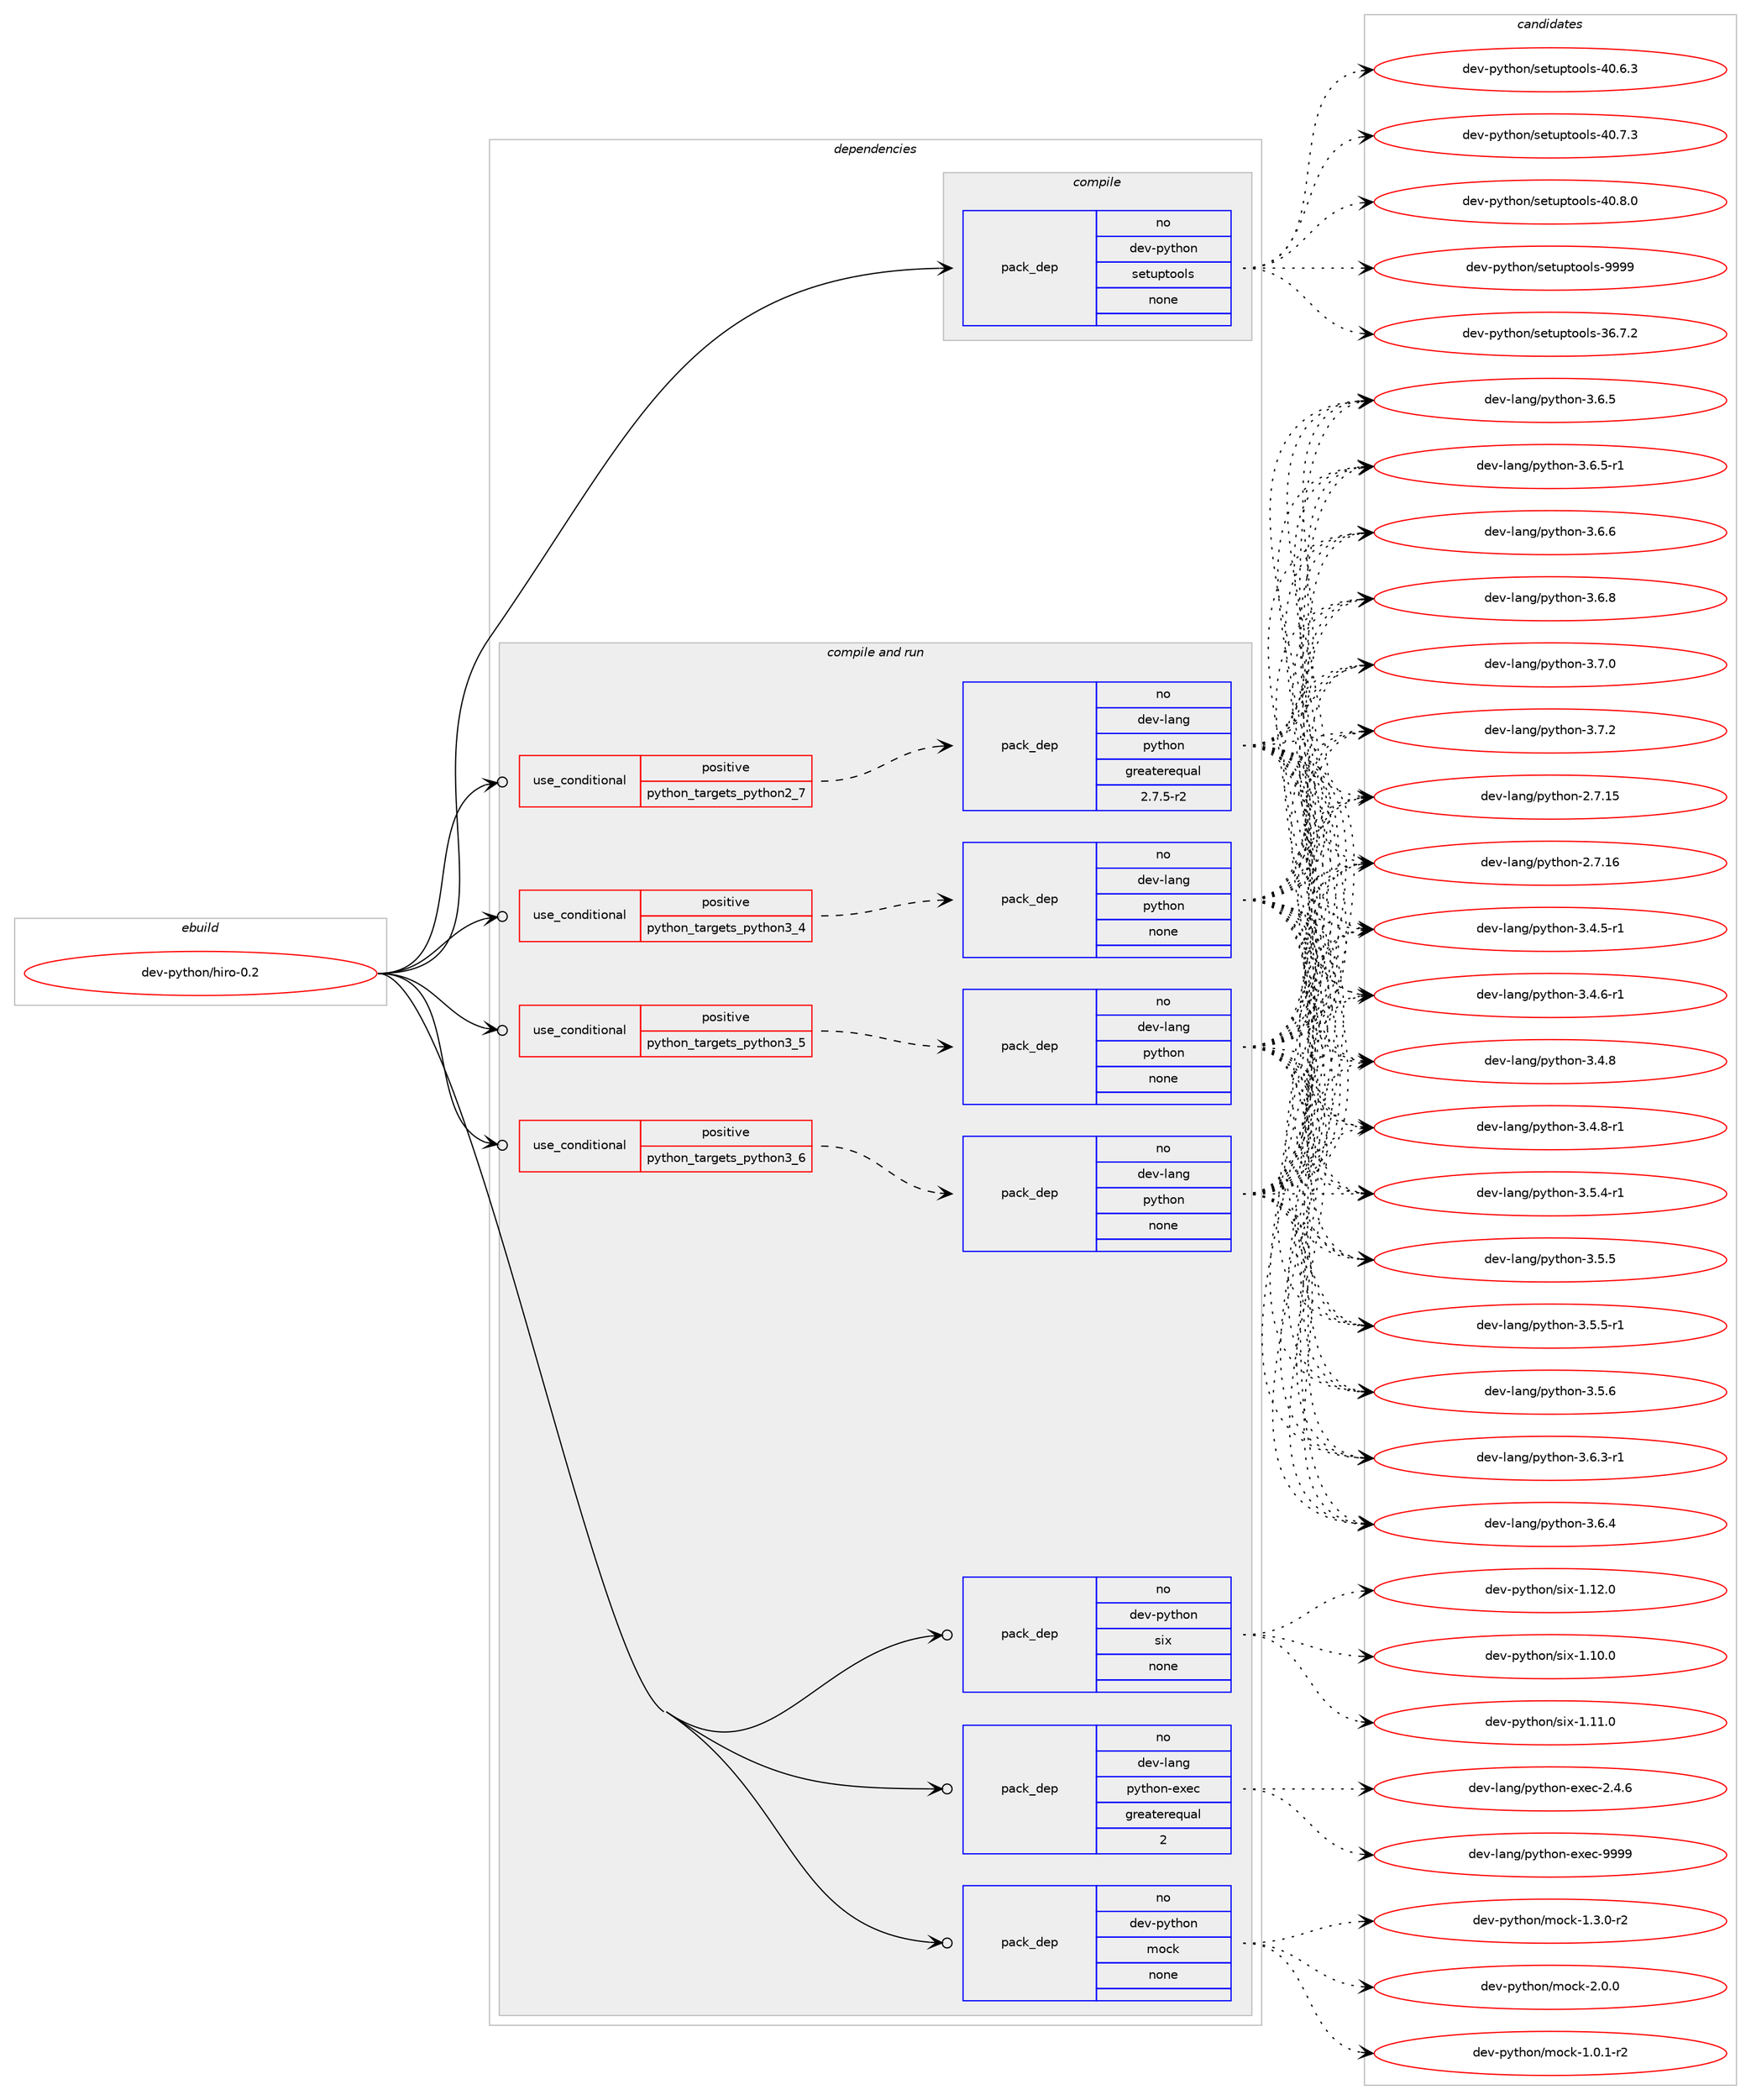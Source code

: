 digraph prolog {

# *************
# Graph options
# *************

newrank=true;
concentrate=true;
compound=true;
graph [rankdir=LR,fontname=Helvetica,fontsize=10,ranksep=1.5];#, ranksep=2.5, nodesep=0.2];
edge  [arrowhead=vee];
node  [fontname=Helvetica,fontsize=10];

# **********
# The ebuild
# **********

subgraph cluster_leftcol {
color=gray;
rank=same;
label=<<i>ebuild</i>>;
id [label="dev-python/hiro-0.2", color=red, width=4, href="../dev-python/hiro-0.2.svg"];
}

# ****************
# The dependencies
# ****************

subgraph cluster_midcol {
color=gray;
label=<<i>dependencies</i>>;
subgraph cluster_compile {
fillcolor="#eeeeee";
style=filled;
label=<<i>compile</i>>;
subgraph pack1014092 {
dependency1412730 [label=<<TABLE BORDER="0" CELLBORDER="1" CELLSPACING="0" CELLPADDING="4" WIDTH="220"><TR><TD ROWSPAN="6" CELLPADDING="30">pack_dep</TD></TR><TR><TD WIDTH="110">no</TD></TR><TR><TD>dev-python</TD></TR><TR><TD>setuptools</TD></TR><TR><TD>none</TD></TR><TR><TD></TD></TR></TABLE>>, shape=none, color=blue];
}
id:e -> dependency1412730:w [weight=20,style="solid",arrowhead="vee"];
}
subgraph cluster_compileandrun {
fillcolor="#eeeeee";
style=filled;
label=<<i>compile and run</i>>;
subgraph cond375369 {
dependency1412731 [label=<<TABLE BORDER="0" CELLBORDER="1" CELLSPACING="0" CELLPADDING="4"><TR><TD ROWSPAN="3" CELLPADDING="10">use_conditional</TD></TR><TR><TD>positive</TD></TR><TR><TD>python_targets_python2_7</TD></TR></TABLE>>, shape=none, color=red];
subgraph pack1014093 {
dependency1412732 [label=<<TABLE BORDER="0" CELLBORDER="1" CELLSPACING="0" CELLPADDING="4" WIDTH="220"><TR><TD ROWSPAN="6" CELLPADDING="30">pack_dep</TD></TR><TR><TD WIDTH="110">no</TD></TR><TR><TD>dev-lang</TD></TR><TR><TD>python</TD></TR><TR><TD>greaterequal</TD></TR><TR><TD>2.7.5-r2</TD></TR></TABLE>>, shape=none, color=blue];
}
dependency1412731:e -> dependency1412732:w [weight=20,style="dashed",arrowhead="vee"];
}
id:e -> dependency1412731:w [weight=20,style="solid",arrowhead="odotvee"];
subgraph cond375370 {
dependency1412733 [label=<<TABLE BORDER="0" CELLBORDER="1" CELLSPACING="0" CELLPADDING="4"><TR><TD ROWSPAN="3" CELLPADDING="10">use_conditional</TD></TR><TR><TD>positive</TD></TR><TR><TD>python_targets_python3_4</TD></TR></TABLE>>, shape=none, color=red];
subgraph pack1014094 {
dependency1412734 [label=<<TABLE BORDER="0" CELLBORDER="1" CELLSPACING="0" CELLPADDING="4" WIDTH="220"><TR><TD ROWSPAN="6" CELLPADDING="30">pack_dep</TD></TR><TR><TD WIDTH="110">no</TD></TR><TR><TD>dev-lang</TD></TR><TR><TD>python</TD></TR><TR><TD>none</TD></TR><TR><TD></TD></TR></TABLE>>, shape=none, color=blue];
}
dependency1412733:e -> dependency1412734:w [weight=20,style="dashed",arrowhead="vee"];
}
id:e -> dependency1412733:w [weight=20,style="solid",arrowhead="odotvee"];
subgraph cond375371 {
dependency1412735 [label=<<TABLE BORDER="0" CELLBORDER="1" CELLSPACING="0" CELLPADDING="4"><TR><TD ROWSPAN="3" CELLPADDING="10">use_conditional</TD></TR><TR><TD>positive</TD></TR><TR><TD>python_targets_python3_5</TD></TR></TABLE>>, shape=none, color=red];
subgraph pack1014095 {
dependency1412736 [label=<<TABLE BORDER="0" CELLBORDER="1" CELLSPACING="0" CELLPADDING="4" WIDTH="220"><TR><TD ROWSPAN="6" CELLPADDING="30">pack_dep</TD></TR><TR><TD WIDTH="110">no</TD></TR><TR><TD>dev-lang</TD></TR><TR><TD>python</TD></TR><TR><TD>none</TD></TR><TR><TD></TD></TR></TABLE>>, shape=none, color=blue];
}
dependency1412735:e -> dependency1412736:w [weight=20,style="dashed",arrowhead="vee"];
}
id:e -> dependency1412735:w [weight=20,style="solid",arrowhead="odotvee"];
subgraph cond375372 {
dependency1412737 [label=<<TABLE BORDER="0" CELLBORDER="1" CELLSPACING="0" CELLPADDING="4"><TR><TD ROWSPAN="3" CELLPADDING="10">use_conditional</TD></TR><TR><TD>positive</TD></TR><TR><TD>python_targets_python3_6</TD></TR></TABLE>>, shape=none, color=red];
subgraph pack1014096 {
dependency1412738 [label=<<TABLE BORDER="0" CELLBORDER="1" CELLSPACING="0" CELLPADDING="4" WIDTH="220"><TR><TD ROWSPAN="6" CELLPADDING="30">pack_dep</TD></TR><TR><TD WIDTH="110">no</TD></TR><TR><TD>dev-lang</TD></TR><TR><TD>python</TD></TR><TR><TD>none</TD></TR><TR><TD></TD></TR></TABLE>>, shape=none, color=blue];
}
dependency1412737:e -> dependency1412738:w [weight=20,style="dashed",arrowhead="vee"];
}
id:e -> dependency1412737:w [weight=20,style="solid",arrowhead="odotvee"];
subgraph pack1014097 {
dependency1412739 [label=<<TABLE BORDER="0" CELLBORDER="1" CELLSPACING="0" CELLPADDING="4" WIDTH="220"><TR><TD ROWSPAN="6" CELLPADDING="30">pack_dep</TD></TR><TR><TD WIDTH="110">no</TD></TR><TR><TD>dev-lang</TD></TR><TR><TD>python-exec</TD></TR><TR><TD>greaterequal</TD></TR><TR><TD>2</TD></TR></TABLE>>, shape=none, color=blue];
}
id:e -> dependency1412739:w [weight=20,style="solid",arrowhead="odotvee"];
subgraph pack1014098 {
dependency1412740 [label=<<TABLE BORDER="0" CELLBORDER="1" CELLSPACING="0" CELLPADDING="4" WIDTH="220"><TR><TD ROWSPAN="6" CELLPADDING="30">pack_dep</TD></TR><TR><TD WIDTH="110">no</TD></TR><TR><TD>dev-python</TD></TR><TR><TD>mock</TD></TR><TR><TD>none</TD></TR><TR><TD></TD></TR></TABLE>>, shape=none, color=blue];
}
id:e -> dependency1412740:w [weight=20,style="solid",arrowhead="odotvee"];
subgraph pack1014099 {
dependency1412741 [label=<<TABLE BORDER="0" CELLBORDER="1" CELLSPACING="0" CELLPADDING="4" WIDTH="220"><TR><TD ROWSPAN="6" CELLPADDING="30">pack_dep</TD></TR><TR><TD WIDTH="110">no</TD></TR><TR><TD>dev-python</TD></TR><TR><TD>six</TD></TR><TR><TD>none</TD></TR><TR><TD></TD></TR></TABLE>>, shape=none, color=blue];
}
id:e -> dependency1412741:w [weight=20,style="solid",arrowhead="odotvee"];
}
subgraph cluster_run {
fillcolor="#eeeeee";
style=filled;
label=<<i>run</i>>;
}
}

# **************
# The candidates
# **************

subgraph cluster_choices {
rank=same;
color=gray;
label=<<i>candidates</i>>;

subgraph choice1014092 {
color=black;
nodesep=1;
choice100101118451121211161041111104711510111611711211611111110811545515446554650 [label="dev-python/setuptools-36.7.2", color=red, width=4,href="../dev-python/setuptools-36.7.2.svg"];
choice100101118451121211161041111104711510111611711211611111110811545524846544651 [label="dev-python/setuptools-40.6.3", color=red, width=4,href="../dev-python/setuptools-40.6.3.svg"];
choice100101118451121211161041111104711510111611711211611111110811545524846554651 [label="dev-python/setuptools-40.7.3", color=red, width=4,href="../dev-python/setuptools-40.7.3.svg"];
choice100101118451121211161041111104711510111611711211611111110811545524846564648 [label="dev-python/setuptools-40.8.0", color=red, width=4,href="../dev-python/setuptools-40.8.0.svg"];
choice10010111845112121116104111110471151011161171121161111111081154557575757 [label="dev-python/setuptools-9999", color=red, width=4,href="../dev-python/setuptools-9999.svg"];
dependency1412730:e -> choice100101118451121211161041111104711510111611711211611111110811545515446554650:w [style=dotted,weight="100"];
dependency1412730:e -> choice100101118451121211161041111104711510111611711211611111110811545524846544651:w [style=dotted,weight="100"];
dependency1412730:e -> choice100101118451121211161041111104711510111611711211611111110811545524846554651:w [style=dotted,weight="100"];
dependency1412730:e -> choice100101118451121211161041111104711510111611711211611111110811545524846564648:w [style=dotted,weight="100"];
dependency1412730:e -> choice10010111845112121116104111110471151011161171121161111111081154557575757:w [style=dotted,weight="100"];
}
subgraph choice1014093 {
color=black;
nodesep=1;
choice10010111845108971101034711212111610411111045504655464953 [label="dev-lang/python-2.7.15", color=red, width=4,href="../dev-lang/python-2.7.15.svg"];
choice10010111845108971101034711212111610411111045504655464954 [label="dev-lang/python-2.7.16", color=red, width=4,href="../dev-lang/python-2.7.16.svg"];
choice1001011184510897110103471121211161041111104551465246534511449 [label="dev-lang/python-3.4.5-r1", color=red, width=4,href="../dev-lang/python-3.4.5-r1.svg"];
choice1001011184510897110103471121211161041111104551465246544511449 [label="dev-lang/python-3.4.6-r1", color=red, width=4,href="../dev-lang/python-3.4.6-r1.svg"];
choice100101118451089711010347112121116104111110455146524656 [label="dev-lang/python-3.4.8", color=red, width=4,href="../dev-lang/python-3.4.8.svg"];
choice1001011184510897110103471121211161041111104551465246564511449 [label="dev-lang/python-3.4.8-r1", color=red, width=4,href="../dev-lang/python-3.4.8-r1.svg"];
choice1001011184510897110103471121211161041111104551465346524511449 [label="dev-lang/python-3.5.4-r1", color=red, width=4,href="../dev-lang/python-3.5.4-r1.svg"];
choice100101118451089711010347112121116104111110455146534653 [label="dev-lang/python-3.5.5", color=red, width=4,href="../dev-lang/python-3.5.5.svg"];
choice1001011184510897110103471121211161041111104551465346534511449 [label="dev-lang/python-3.5.5-r1", color=red, width=4,href="../dev-lang/python-3.5.5-r1.svg"];
choice100101118451089711010347112121116104111110455146534654 [label="dev-lang/python-3.5.6", color=red, width=4,href="../dev-lang/python-3.5.6.svg"];
choice1001011184510897110103471121211161041111104551465446514511449 [label="dev-lang/python-3.6.3-r1", color=red, width=4,href="../dev-lang/python-3.6.3-r1.svg"];
choice100101118451089711010347112121116104111110455146544652 [label="dev-lang/python-3.6.4", color=red, width=4,href="../dev-lang/python-3.6.4.svg"];
choice100101118451089711010347112121116104111110455146544653 [label="dev-lang/python-3.6.5", color=red, width=4,href="../dev-lang/python-3.6.5.svg"];
choice1001011184510897110103471121211161041111104551465446534511449 [label="dev-lang/python-3.6.5-r1", color=red, width=4,href="../dev-lang/python-3.6.5-r1.svg"];
choice100101118451089711010347112121116104111110455146544654 [label="dev-lang/python-3.6.6", color=red, width=4,href="../dev-lang/python-3.6.6.svg"];
choice100101118451089711010347112121116104111110455146544656 [label="dev-lang/python-3.6.8", color=red, width=4,href="../dev-lang/python-3.6.8.svg"];
choice100101118451089711010347112121116104111110455146554648 [label="dev-lang/python-3.7.0", color=red, width=4,href="../dev-lang/python-3.7.0.svg"];
choice100101118451089711010347112121116104111110455146554650 [label="dev-lang/python-3.7.2", color=red, width=4,href="../dev-lang/python-3.7.2.svg"];
dependency1412732:e -> choice10010111845108971101034711212111610411111045504655464953:w [style=dotted,weight="100"];
dependency1412732:e -> choice10010111845108971101034711212111610411111045504655464954:w [style=dotted,weight="100"];
dependency1412732:e -> choice1001011184510897110103471121211161041111104551465246534511449:w [style=dotted,weight="100"];
dependency1412732:e -> choice1001011184510897110103471121211161041111104551465246544511449:w [style=dotted,weight="100"];
dependency1412732:e -> choice100101118451089711010347112121116104111110455146524656:w [style=dotted,weight="100"];
dependency1412732:e -> choice1001011184510897110103471121211161041111104551465246564511449:w [style=dotted,weight="100"];
dependency1412732:e -> choice1001011184510897110103471121211161041111104551465346524511449:w [style=dotted,weight="100"];
dependency1412732:e -> choice100101118451089711010347112121116104111110455146534653:w [style=dotted,weight="100"];
dependency1412732:e -> choice1001011184510897110103471121211161041111104551465346534511449:w [style=dotted,weight="100"];
dependency1412732:e -> choice100101118451089711010347112121116104111110455146534654:w [style=dotted,weight="100"];
dependency1412732:e -> choice1001011184510897110103471121211161041111104551465446514511449:w [style=dotted,weight="100"];
dependency1412732:e -> choice100101118451089711010347112121116104111110455146544652:w [style=dotted,weight="100"];
dependency1412732:e -> choice100101118451089711010347112121116104111110455146544653:w [style=dotted,weight="100"];
dependency1412732:e -> choice1001011184510897110103471121211161041111104551465446534511449:w [style=dotted,weight="100"];
dependency1412732:e -> choice100101118451089711010347112121116104111110455146544654:w [style=dotted,weight="100"];
dependency1412732:e -> choice100101118451089711010347112121116104111110455146544656:w [style=dotted,weight="100"];
dependency1412732:e -> choice100101118451089711010347112121116104111110455146554648:w [style=dotted,weight="100"];
dependency1412732:e -> choice100101118451089711010347112121116104111110455146554650:w [style=dotted,weight="100"];
}
subgraph choice1014094 {
color=black;
nodesep=1;
choice10010111845108971101034711212111610411111045504655464953 [label="dev-lang/python-2.7.15", color=red, width=4,href="../dev-lang/python-2.7.15.svg"];
choice10010111845108971101034711212111610411111045504655464954 [label="dev-lang/python-2.7.16", color=red, width=4,href="../dev-lang/python-2.7.16.svg"];
choice1001011184510897110103471121211161041111104551465246534511449 [label="dev-lang/python-3.4.5-r1", color=red, width=4,href="../dev-lang/python-3.4.5-r1.svg"];
choice1001011184510897110103471121211161041111104551465246544511449 [label="dev-lang/python-3.4.6-r1", color=red, width=4,href="../dev-lang/python-3.4.6-r1.svg"];
choice100101118451089711010347112121116104111110455146524656 [label="dev-lang/python-3.4.8", color=red, width=4,href="../dev-lang/python-3.4.8.svg"];
choice1001011184510897110103471121211161041111104551465246564511449 [label="dev-lang/python-3.4.8-r1", color=red, width=4,href="../dev-lang/python-3.4.8-r1.svg"];
choice1001011184510897110103471121211161041111104551465346524511449 [label="dev-lang/python-3.5.4-r1", color=red, width=4,href="../dev-lang/python-3.5.4-r1.svg"];
choice100101118451089711010347112121116104111110455146534653 [label="dev-lang/python-3.5.5", color=red, width=4,href="../dev-lang/python-3.5.5.svg"];
choice1001011184510897110103471121211161041111104551465346534511449 [label="dev-lang/python-3.5.5-r1", color=red, width=4,href="../dev-lang/python-3.5.5-r1.svg"];
choice100101118451089711010347112121116104111110455146534654 [label="dev-lang/python-3.5.6", color=red, width=4,href="../dev-lang/python-3.5.6.svg"];
choice1001011184510897110103471121211161041111104551465446514511449 [label="dev-lang/python-3.6.3-r1", color=red, width=4,href="../dev-lang/python-3.6.3-r1.svg"];
choice100101118451089711010347112121116104111110455146544652 [label="dev-lang/python-3.6.4", color=red, width=4,href="../dev-lang/python-3.6.4.svg"];
choice100101118451089711010347112121116104111110455146544653 [label="dev-lang/python-3.6.5", color=red, width=4,href="../dev-lang/python-3.6.5.svg"];
choice1001011184510897110103471121211161041111104551465446534511449 [label="dev-lang/python-3.6.5-r1", color=red, width=4,href="../dev-lang/python-3.6.5-r1.svg"];
choice100101118451089711010347112121116104111110455146544654 [label="dev-lang/python-3.6.6", color=red, width=4,href="../dev-lang/python-3.6.6.svg"];
choice100101118451089711010347112121116104111110455146544656 [label="dev-lang/python-3.6.8", color=red, width=4,href="../dev-lang/python-3.6.8.svg"];
choice100101118451089711010347112121116104111110455146554648 [label="dev-lang/python-3.7.0", color=red, width=4,href="../dev-lang/python-3.7.0.svg"];
choice100101118451089711010347112121116104111110455146554650 [label="dev-lang/python-3.7.2", color=red, width=4,href="../dev-lang/python-3.7.2.svg"];
dependency1412734:e -> choice10010111845108971101034711212111610411111045504655464953:w [style=dotted,weight="100"];
dependency1412734:e -> choice10010111845108971101034711212111610411111045504655464954:w [style=dotted,weight="100"];
dependency1412734:e -> choice1001011184510897110103471121211161041111104551465246534511449:w [style=dotted,weight="100"];
dependency1412734:e -> choice1001011184510897110103471121211161041111104551465246544511449:w [style=dotted,weight="100"];
dependency1412734:e -> choice100101118451089711010347112121116104111110455146524656:w [style=dotted,weight="100"];
dependency1412734:e -> choice1001011184510897110103471121211161041111104551465246564511449:w [style=dotted,weight="100"];
dependency1412734:e -> choice1001011184510897110103471121211161041111104551465346524511449:w [style=dotted,weight="100"];
dependency1412734:e -> choice100101118451089711010347112121116104111110455146534653:w [style=dotted,weight="100"];
dependency1412734:e -> choice1001011184510897110103471121211161041111104551465346534511449:w [style=dotted,weight="100"];
dependency1412734:e -> choice100101118451089711010347112121116104111110455146534654:w [style=dotted,weight="100"];
dependency1412734:e -> choice1001011184510897110103471121211161041111104551465446514511449:w [style=dotted,weight="100"];
dependency1412734:e -> choice100101118451089711010347112121116104111110455146544652:w [style=dotted,weight="100"];
dependency1412734:e -> choice100101118451089711010347112121116104111110455146544653:w [style=dotted,weight="100"];
dependency1412734:e -> choice1001011184510897110103471121211161041111104551465446534511449:w [style=dotted,weight="100"];
dependency1412734:e -> choice100101118451089711010347112121116104111110455146544654:w [style=dotted,weight="100"];
dependency1412734:e -> choice100101118451089711010347112121116104111110455146544656:w [style=dotted,weight="100"];
dependency1412734:e -> choice100101118451089711010347112121116104111110455146554648:w [style=dotted,weight="100"];
dependency1412734:e -> choice100101118451089711010347112121116104111110455146554650:w [style=dotted,weight="100"];
}
subgraph choice1014095 {
color=black;
nodesep=1;
choice10010111845108971101034711212111610411111045504655464953 [label="dev-lang/python-2.7.15", color=red, width=4,href="../dev-lang/python-2.7.15.svg"];
choice10010111845108971101034711212111610411111045504655464954 [label="dev-lang/python-2.7.16", color=red, width=4,href="../dev-lang/python-2.7.16.svg"];
choice1001011184510897110103471121211161041111104551465246534511449 [label="dev-lang/python-3.4.5-r1", color=red, width=4,href="../dev-lang/python-3.4.5-r1.svg"];
choice1001011184510897110103471121211161041111104551465246544511449 [label="dev-lang/python-3.4.6-r1", color=red, width=4,href="../dev-lang/python-3.4.6-r1.svg"];
choice100101118451089711010347112121116104111110455146524656 [label="dev-lang/python-3.4.8", color=red, width=4,href="../dev-lang/python-3.4.8.svg"];
choice1001011184510897110103471121211161041111104551465246564511449 [label="dev-lang/python-3.4.8-r1", color=red, width=4,href="../dev-lang/python-3.4.8-r1.svg"];
choice1001011184510897110103471121211161041111104551465346524511449 [label="dev-lang/python-3.5.4-r1", color=red, width=4,href="../dev-lang/python-3.5.4-r1.svg"];
choice100101118451089711010347112121116104111110455146534653 [label="dev-lang/python-3.5.5", color=red, width=4,href="../dev-lang/python-3.5.5.svg"];
choice1001011184510897110103471121211161041111104551465346534511449 [label="dev-lang/python-3.5.5-r1", color=red, width=4,href="../dev-lang/python-3.5.5-r1.svg"];
choice100101118451089711010347112121116104111110455146534654 [label="dev-lang/python-3.5.6", color=red, width=4,href="../dev-lang/python-3.5.6.svg"];
choice1001011184510897110103471121211161041111104551465446514511449 [label="dev-lang/python-3.6.3-r1", color=red, width=4,href="../dev-lang/python-3.6.3-r1.svg"];
choice100101118451089711010347112121116104111110455146544652 [label="dev-lang/python-3.6.4", color=red, width=4,href="../dev-lang/python-3.6.4.svg"];
choice100101118451089711010347112121116104111110455146544653 [label="dev-lang/python-3.6.5", color=red, width=4,href="../dev-lang/python-3.6.5.svg"];
choice1001011184510897110103471121211161041111104551465446534511449 [label="dev-lang/python-3.6.5-r1", color=red, width=4,href="../dev-lang/python-3.6.5-r1.svg"];
choice100101118451089711010347112121116104111110455146544654 [label="dev-lang/python-3.6.6", color=red, width=4,href="../dev-lang/python-3.6.6.svg"];
choice100101118451089711010347112121116104111110455146544656 [label="dev-lang/python-3.6.8", color=red, width=4,href="../dev-lang/python-3.6.8.svg"];
choice100101118451089711010347112121116104111110455146554648 [label="dev-lang/python-3.7.0", color=red, width=4,href="../dev-lang/python-3.7.0.svg"];
choice100101118451089711010347112121116104111110455146554650 [label="dev-lang/python-3.7.2", color=red, width=4,href="../dev-lang/python-3.7.2.svg"];
dependency1412736:e -> choice10010111845108971101034711212111610411111045504655464953:w [style=dotted,weight="100"];
dependency1412736:e -> choice10010111845108971101034711212111610411111045504655464954:w [style=dotted,weight="100"];
dependency1412736:e -> choice1001011184510897110103471121211161041111104551465246534511449:w [style=dotted,weight="100"];
dependency1412736:e -> choice1001011184510897110103471121211161041111104551465246544511449:w [style=dotted,weight="100"];
dependency1412736:e -> choice100101118451089711010347112121116104111110455146524656:w [style=dotted,weight="100"];
dependency1412736:e -> choice1001011184510897110103471121211161041111104551465246564511449:w [style=dotted,weight="100"];
dependency1412736:e -> choice1001011184510897110103471121211161041111104551465346524511449:w [style=dotted,weight="100"];
dependency1412736:e -> choice100101118451089711010347112121116104111110455146534653:w [style=dotted,weight="100"];
dependency1412736:e -> choice1001011184510897110103471121211161041111104551465346534511449:w [style=dotted,weight="100"];
dependency1412736:e -> choice100101118451089711010347112121116104111110455146534654:w [style=dotted,weight="100"];
dependency1412736:e -> choice1001011184510897110103471121211161041111104551465446514511449:w [style=dotted,weight="100"];
dependency1412736:e -> choice100101118451089711010347112121116104111110455146544652:w [style=dotted,weight="100"];
dependency1412736:e -> choice100101118451089711010347112121116104111110455146544653:w [style=dotted,weight="100"];
dependency1412736:e -> choice1001011184510897110103471121211161041111104551465446534511449:w [style=dotted,weight="100"];
dependency1412736:e -> choice100101118451089711010347112121116104111110455146544654:w [style=dotted,weight="100"];
dependency1412736:e -> choice100101118451089711010347112121116104111110455146544656:w [style=dotted,weight="100"];
dependency1412736:e -> choice100101118451089711010347112121116104111110455146554648:w [style=dotted,weight="100"];
dependency1412736:e -> choice100101118451089711010347112121116104111110455146554650:w [style=dotted,weight="100"];
}
subgraph choice1014096 {
color=black;
nodesep=1;
choice10010111845108971101034711212111610411111045504655464953 [label="dev-lang/python-2.7.15", color=red, width=4,href="../dev-lang/python-2.7.15.svg"];
choice10010111845108971101034711212111610411111045504655464954 [label="dev-lang/python-2.7.16", color=red, width=4,href="../dev-lang/python-2.7.16.svg"];
choice1001011184510897110103471121211161041111104551465246534511449 [label="dev-lang/python-3.4.5-r1", color=red, width=4,href="../dev-lang/python-3.4.5-r1.svg"];
choice1001011184510897110103471121211161041111104551465246544511449 [label="dev-lang/python-3.4.6-r1", color=red, width=4,href="../dev-lang/python-3.4.6-r1.svg"];
choice100101118451089711010347112121116104111110455146524656 [label="dev-lang/python-3.4.8", color=red, width=4,href="../dev-lang/python-3.4.8.svg"];
choice1001011184510897110103471121211161041111104551465246564511449 [label="dev-lang/python-3.4.8-r1", color=red, width=4,href="../dev-lang/python-3.4.8-r1.svg"];
choice1001011184510897110103471121211161041111104551465346524511449 [label="dev-lang/python-3.5.4-r1", color=red, width=4,href="../dev-lang/python-3.5.4-r1.svg"];
choice100101118451089711010347112121116104111110455146534653 [label="dev-lang/python-3.5.5", color=red, width=4,href="../dev-lang/python-3.5.5.svg"];
choice1001011184510897110103471121211161041111104551465346534511449 [label="dev-lang/python-3.5.5-r1", color=red, width=4,href="../dev-lang/python-3.5.5-r1.svg"];
choice100101118451089711010347112121116104111110455146534654 [label="dev-lang/python-3.5.6", color=red, width=4,href="../dev-lang/python-3.5.6.svg"];
choice1001011184510897110103471121211161041111104551465446514511449 [label="dev-lang/python-3.6.3-r1", color=red, width=4,href="../dev-lang/python-3.6.3-r1.svg"];
choice100101118451089711010347112121116104111110455146544652 [label="dev-lang/python-3.6.4", color=red, width=4,href="../dev-lang/python-3.6.4.svg"];
choice100101118451089711010347112121116104111110455146544653 [label="dev-lang/python-3.6.5", color=red, width=4,href="../dev-lang/python-3.6.5.svg"];
choice1001011184510897110103471121211161041111104551465446534511449 [label="dev-lang/python-3.6.5-r1", color=red, width=4,href="../dev-lang/python-3.6.5-r1.svg"];
choice100101118451089711010347112121116104111110455146544654 [label="dev-lang/python-3.6.6", color=red, width=4,href="../dev-lang/python-3.6.6.svg"];
choice100101118451089711010347112121116104111110455146544656 [label="dev-lang/python-3.6.8", color=red, width=4,href="../dev-lang/python-3.6.8.svg"];
choice100101118451089711010347112121116104111110455146554648 [label="dev-lang/python-3.7.0", color=red, width=4,href="../dev-lang/python-3.7.0.svg"];
choice100101118451089711010347112121116104111110455146554650 [label="dev-lang/python-3.7.2", color=red, width=4,href="../dev-lang/python-3.7.2.svg"];
dependency1412738:e -> choice10010111845108971101034711212111610411111045504655464953:w [style=dotted,weight="100"];
dependency1412738:e -> choice10010111845108971101034711212111610411111045504655464954:w [style=dotted,weight="100"];
dependency1412738:e -> choice1001011184510897110103471121211161041111104551465246534511449:w [style=dotted,weight="100"];
dependency1412738:e -> choice1001011184510897110103471121211161041111104551465246544511449:w [style=dotted,weight="100"];
dependency1412738:e -> choice100101118451089711010347112121116104111110455146524656:w [style=dotted,weight="100"];
dependency1412738:e -> choice1001011184510897110103471121211161041111104551465246564511449:w [style=dotted,weight="100"];
dependency1412738:e -> choice1001011184510897110103471121211161041111104551465346524511449:w [style=dotted,weight="100"];
dependency1412738:e -> choice100101118451089711010347112121116104111110455146534653:w [style=dotted,weight="100"];
dependency1412738:e -> choice1001011184510897110103471121211161041111104551465346534511449:w [style=dotted,weight="100"];
dependency1412738:e -> choice100101118451089711010347112121116104111110455146534654:w [style=dotted,weight="100"];
dependency1412738:e -> choice1001011184510897110103471121211161041111104551465446514511449:w [style=dotted,weight="100"];
dependency1412738:e -> choice100101118451089711010347112121116104111110455146544652:w [style=dotted,weight="100"];
dependency1412738:e -> choice100101118451089711010347112121116104111110455146544653:w [style=dotted,weight="100"];
dependency1412738:e -> choice1001011184510897110103471121211161041111104551465446534511449:w [style=dotted,weight="100"];
dependency1412738:e -> choice100101118451089711010347112121116104111110455146544654:w [style=dotted,weight="100"];
dependency1412738:e -> choice100101118451089711010347112121116104111110455146544656:w [style=dotted,weight="100"];
dependency1412738:e -> choice100101118451089711010347112121116104111110455146554648:w [style=dotted,weight="100"];
dependency1412738:e -> choice100101118451089711010347112121116104111110455146554650:w [style=dotted,weight="100"];
}
subgraph choice1014097 {
color=black;
nodesep=1;
choice1001011184510897110103471121211161041111104510112010199455046524654 [label="dev-lang/python-exec-2.4.6", color=red, width=4,href="../dev-lang/python-exec-2.4.6.svg"];
choice10010111845108971101034711212111610411111045101120101994557575757 [label="dev-lang/python-exec-9999", color=red, width=4,href="../dev-lang/python-exec-9999.svg"];
dependency1412739:e -> choice1001011184510897110103471121211161041111104510112010199455046524654:w [style=dotted,weight="100"];
dependency1412739:e -> choice10010111845108971101034711212111610411111045101120101994557575757:w [style=dotted,weight="100"];
}
subgraph choice1014098 {
color=black;
nodesep=1;
choice1001011184511212111610411111047109111991074549464846494511450 [label="dev-python/mock-1.0.1-r2", color=red, width=4,href="../dev-python/mock-1.0.1-r2.svg"];
choice1001011184511212111610411111047109111991074549465146484511450 [label="dev-python/mock-1.3.0-r2", color=red, width=4,href="../dev-python/mock-1.3.0-r2.svg"];
choice100101118451121211161041111104710911199107455046484648 [label="dev-python/mock-2.0.0", color=red, width=4,href="../dev-python/mock-2.0.0.svg"];
dependency1412740:e -> choice1001011184511212111610411111047109111991074549464846494511450:w [style=dotted,weight="100"];
dependency1412740:e -> choice1001011184511212111610411111047109111991074549465146484511450:w [style=dotted,weight="100"];
dependency1412740:e -> choice100101118451121211161041111104710911199107455046484648:w [style=dotted,weight="100"];
}
subgraph choice1014099 {
color=black;
nodesep=1;
choice100101118451121211161041111104711510512045494649484648 [label="dev-python/six-1.10.0", color=red, width=4,href="../dev-python/six-1.10.0.svg"];
choice100101118451121211161041111104711510512045494649494648 [label="dev-python/six-1.11.0", color=red, width=4,href="../dev-python/six-1.11.0.svg"];
choice100101118451121211161041111104711510512045494649504648 [label="dev-python/six-1.12.0", color=red, width=4,href="../dev-python/six-1.12.0.svg"];
dependency1412741:e -> choice100101118451121211161041111104711510512045494649484648:w [style=dotted,weight="100"];
dependency1412741:e -> choice100101118451121211161041111104711510512045494649494648:w [style=dotted,weight="100"];
dependency1412741:e -> choice100101118451121211161041111104711510512045494649504648:w [style=dotted,weight="100"];
}
}

}
